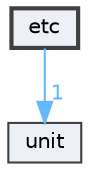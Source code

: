 digraph "etc"
{
 // LATEX_PDF_SIZE
  bgcolor="transparent";
  edge [fontname=Helvetica,fontsize=10,labelfontname=Helvetica,labelfontsize=10];
  node [fontname=Helvetica,fontsize=10,shape=box,height=0.2,width=0.4];
  compound=true
  dir_34c6163d67acbbcfc56107279c411fb1 [label="etc", fillcolor="#edf0f7", color="grey25", style="filled,bold", URL="dir_34c6163d67acbbcfc56107279c411fb1.html",tooltip=""];
  dir_cc0b5cae3b7a81a4c0ef074802e575f9 [label="unit", fillcolor="#edf0f7", color="grey25", style="filled", URL="dir_cc0b5cae3b7a81a4c0ef074802e575f9.html",tooltip=""];
  dir_34c6163d67acbbcfc56107279c411fb1->dir_cc0b5cae3b7a81a4c0ef074802e575f9 [headlabel="1", labeldistance=1.5 headhref="dir_000002_000013.html" href="dir_000002_000013.html" color="steelblue1" fontcolor="steelblue1"];
}
